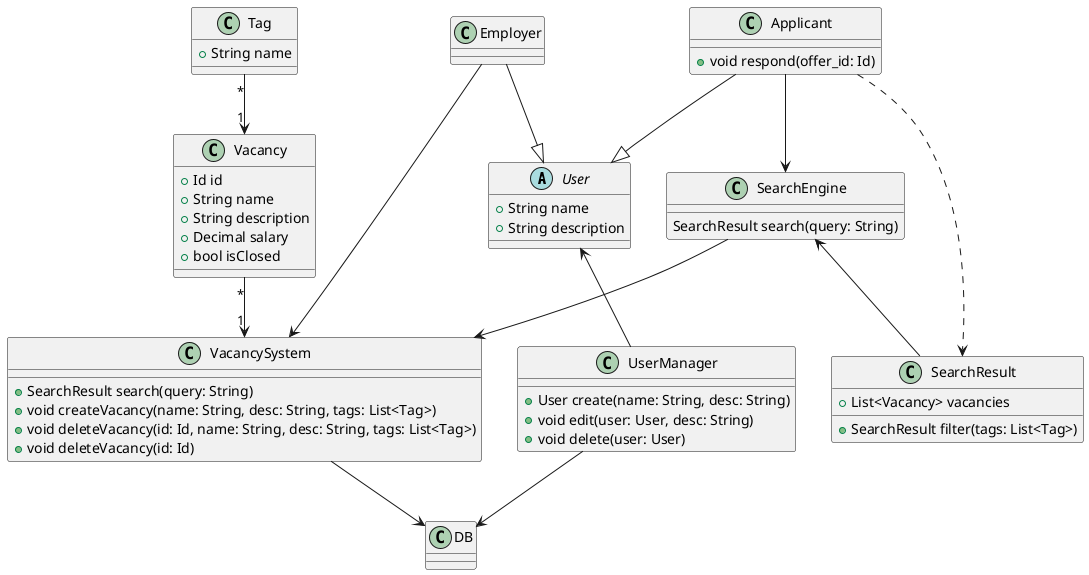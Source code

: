 @startuml
abstract User {
  + String name
  + String description
}

class UserManager {
  + User create(name: String, desc: String)
  + void edit(user: User, desc: String)
  + void delete(user: User)
}

class Employer

class Vacancy {
  + Id id
  + String name
  + String description
  + Decimal salary
  + bool isClosed
}

class VacancySystem {
  + SearchResult search(query: String)
  + void createVacancy(name: String, desc: String, tags: List<Tag>)
  + void deleteVacancy(id: Id, name: String, desc: String, tags: List<Tag>)
  + void deleteVacancy(id: Id)
}

class Tag {
  + String name
}

class Applicant {
  + void respond(offer_id: Id)
}

class DB

class SearchEngine {
  SearchResult search(query: String)
}

class SearchResult {
  + List<Vacancy> vacancies
  + SearchResult filter(tags: List<Tag>)
}

Applicant --|> User
Employer --|> User

User <-- UserManager
UserManager --> DB
VacancySystem --> DB

Employer --> VacancySystem
Vacancy "*" --> "1" VacancySystem
Tag "*" --> "1" Vacancy

Applicant --> SearchEngine
SearchEngine --> VacancySystem

SearchEngine <-- SearchResult
Applicant -.-> SearchResult

@enduml

